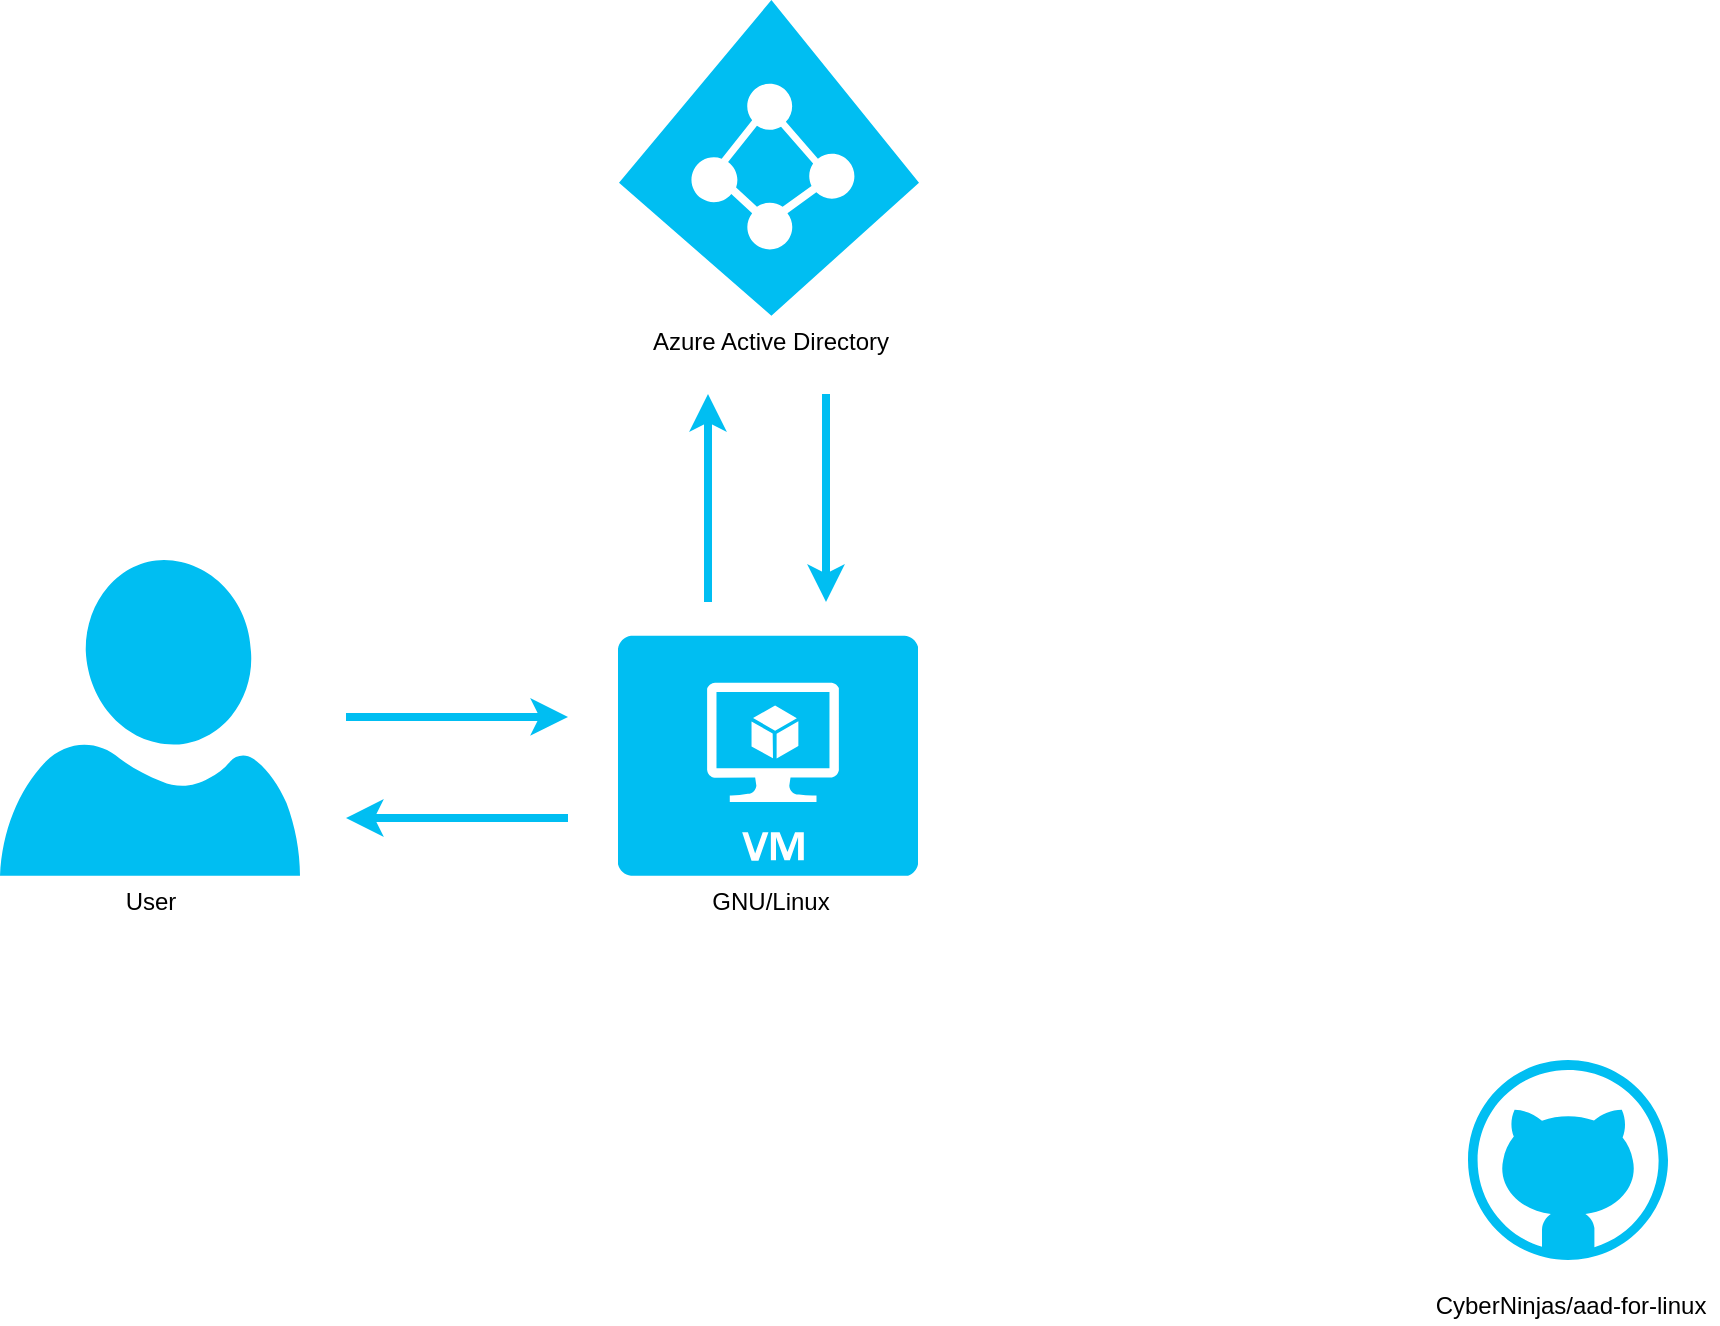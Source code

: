 <mxfile version="12.8.1" type="github"><diagram id="w52o1KtOLg_5wuraGCCv" name="Page-1"><mxGraphModel dx="1422" dy="891" grid="0" gridSize="10" guides="1" tooltips="1" connect="1" arrows="1" fold="1" page="1" pageScale="1" pageWidth="200" pageHeight="100" math="0" shadow="0"><root><mxCell id="0"/><mxCell id="1" parent="0"/><mxCell id="j0EHVj5A3v5zcP27jkV--1" value="" style="verticalLabelPosition=bottom;html=1;verticalAlign=top;align=center;strokeColor=none;fillColor=#00BEF2;shape=mxgraph.azure.user;aspect=fixed;" vertex="1" parent="1"><mxGeometry x="116" y="200" width="150" height="157.89" as="geometry"/></mxCell><mxCell id="j0EHVj5A3v5zcP27jkV--9" value="User" style="text;html=1;resizable=0;autosize=1;align=center;verticalAlign=middle;points=[];fillColor=none;strokeColor=none;rounded=0;" vertex="1" parent="1"><mxGeometry x="172.5" y="362" width="37" height="18" as="geometry"/></mxCell><mxCell id="j0EHVj5A3v5zcP27jkV--5" value="" style="verticalLabelPosition=bottom;html=1;verticalAlign=top;align=center;strokeColor=none;fillColor=#00BEF2;shape=mxgraph.azure.virtual_machine;aspect=fixed;" vertex="1" parent="1"><mxGeometry x="425" y="237.89" width="150" height="120" as="geometry"/></mxCell><mxCell id="j0EHVj5A3v5zcP27jkV--14" value="GNU/Linux" style="text;html=1;resizable=0;autosize=1;align=center;verticalAlign=middle;points=[];fillColor=none;strokeColor=none;rounded=0;" vertex="1" parent="1"><mxGeometry x="466" y="362" width="69" height="18" as="geometry"/></mxCell><mxCell id="j0EHVj5A3v5zcP27jkV--3" value="" style="verticalLabelPosition=bottom;html=1;verticalAlign=top;align=center;strokeColor=none;fillColor=#00BEF2;shape=mxgraph.azure.azure_active_directory;aspect=fixed;" vertex="1" parent="1"><mxGeometry x="425.5" y="-80" width="150" height="157.89" as="geometry"/></mxCell><mxCell id="j0EHVj5A3v5zcP27jkV--21" value="Azure Active Directory" style="text;html=1;resizable=0;autosize=1;align=center;verticalAlign=middle;points=[];fillColor=none;strokeColor=none;rounded=0;" vertex="1" parent="1"><mxGeometry x="438.5" y="82" width="125" height="18" as="geometry"/></mxCell><mxCell id="j0EHVj5A3v5zcP27jkV--30" value="" style="endArrow=classic;html=1;fillColor=#b1ddf0;strokeColor=#00BEF2;strokeWidth=4;" edge="1" parent="1"><mxGeometry width="50" height="50" relative="1" as="geometry"><mxPoint x="289" y="278.44" as="sourcePoint"/><mxPoint x="400" y="278.44" as="targetPoint"/></mxGeometry></mxCell><mxCell id="j0EHVj5A3v5zcP27jkV--31" value="" style="endArrow=classic;html=1;fillColor=#b1ddf0;strokeColor=#00BEF2;strokeWidth=4;" edge="1" parent="1"><mxGeometry width="50" height="50" relative="1" as="geometry"><mxPoint x="470" y="221" as="sourcePoint"/><mxPoint x="470" y="117" as="targetPoint"/></mxGeometry></mxCell><mxCell id="j0EHVj5A3v5zcP27jkV--2" value="" style="verticalLabelPosition=bottom;html=1;verticalAlign=top;align=center;strokeColor=none;fillColor=#00BEF2;shape=mxgraph.azure.github_code;pointerEvents=1;aspect=fixed;" vertex="1" parent="1"><mxGeometry x="850" y="450" width="100" height="100" as="geometry"/></mxCell><UserObject label="CyberNinjas/aad-for-linux" link="https://github.com/CyberNinjas/aad-for-linux" id="j0EHVj5A3v5zcP27jkV--7"><mxCell style="text;html=1;resizable=0;autosize=1;align=center;verticalAlign=middle;points=[];fillColor=none;strokeColor=none;rounded=0;" vertex="1" parent="1"><mxGeometry x="826" y="564" width="149" height="18" as="geometry"/></mxCell></UserObject><mxCell id="j0EHVj5A3v5zcP27jkV--34" value="" style="endArrow=classic;html=1;fillColor=#b1ddf0;strokeColor=#00BEF2;strokeWidth=4;" edge="1" parent="1"><mxGeometry width="50" height="50" relative="1" as="geometry"><mxPoint x="529" y="117" as="sourcePoint"/><mxPoint x="529" y="221" as="targetPoint"/></mxGeometry></mxCell><mxCell id="j0EHVj5A3v5zcP27jkV--35" value="" style="endArrow=classic;html=1;fillColor=#b1ddf0;strokeColor=#00BEF2;strokeWidth=4;" edge="1" parent="1"><mxGeometry width="50" height="50" relative="1" as="geometry"><mxPoint x="400" y="329" as="sourcePoint"/><mxPoint x="289" y="329" as="targetPoint"/></mxGeometry></mxCell></root></mxGraphModel></diagram></mxfile>
